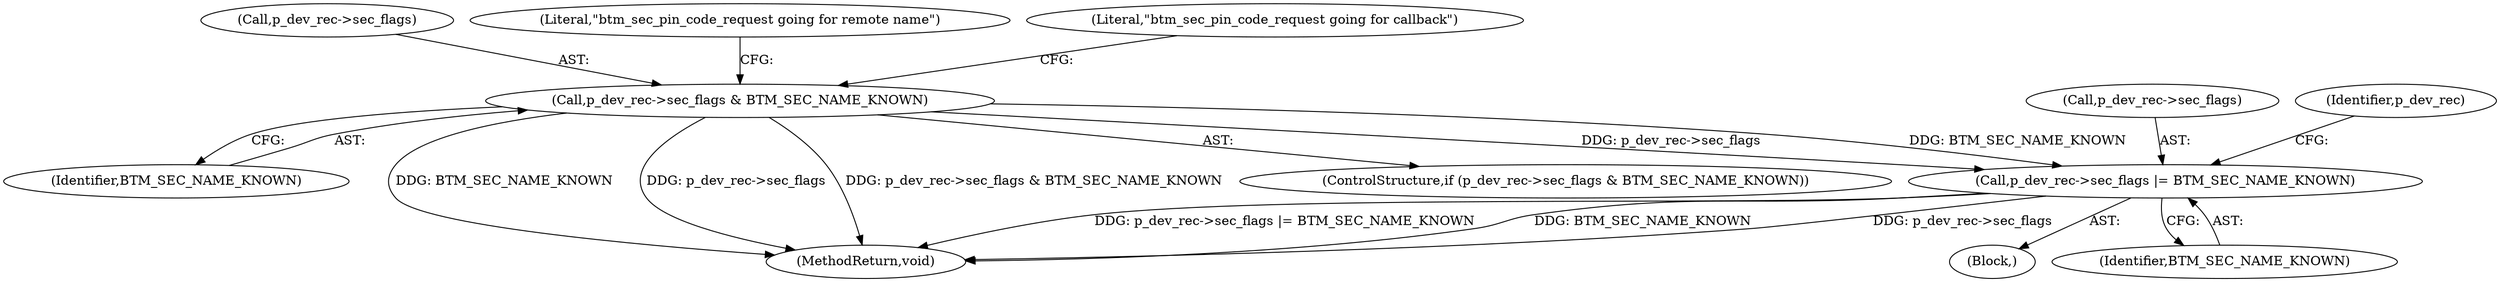 digraph "0_Android_c677ee92595335233eb0e7b59809a1a94e7a678a_0@pointer" {
"1000511" [label="(Call,p_dev_rec->sec_flags |= BTM_SEC_NAME_KNOWN)"];
"1000470" [label="(Call,p_dev_rec->sec_flags & BTM_SEC_NAME_KNOWN)"];
"1000510" [label="(Block,)"];
"1000512" [label="(Call,p_dev_rec->sec_flags)"];
"1000515" [label="(Identifier,BTM_SEC_NAME_KNOWN)"];
"1000471" [label="(Call,p_dev_rec->sec_flags)"];
"1000511" [label="(Call,p_dev_rec->sec_flags |= BTM_SEC_NAME_KNOWN)"];
"1000474" [label="(Identifier,BTM_SEC_NAME_KNOWN)"];
"1000552" [label="(MethodReturn,void)"];
"1000469" [label="(ControlStructure,if (p_dev_rec->sec_flags & BTM_SEC_NAME_KNOWN))"];
"1000470" [label="(Call,p_dev_rec->sec_flags & BTM_SEC_NAME_KNOWN)"];
"1000519" [label="(Identifier,p_dev_rec)"];
"1000500" [label="(Literal,\"btm_sec_pin_code_request going for remote name\")"];
"1000477" [label="(Literal,\"btm_sec_pin_code_request going for callback\")"];
"1000511" -> "1000510"  [label="AST: "];
"1000511" -> "1000515"  [label="CFG: "];
"1000512" -> "1000511"  [label="AST: "];
"1000515" -> "1000511"  [label="AST: "];
"1000519" -> "1000511"  [label="CFG: "];
"1000511" -> "1000552"  [label="DDG: p_dev_rec->sec_flags |= BTM_SEC_NAME_KNOWN"];
"1000511" -> "1000552"  [label="DDG: BTM_SEC_NAME_KNOWN"];
"1000511" -> "1000552"  [label="DDG: p_dev_rec->sec_flags"];
"1000470" -> "1000511"  [label="DDG: p_dev_rec->sec_flags"];
"1000470" -> "1000511"  [label="DDG: BTM_SEC_NAME_KNOWN"];
"1000470" -> "1000469"  [label="AST: "];
"1000470" -> "1000474"  [label="CFG: "];
"1000471" -> "1000470"  [label="AST: "];
"1000474" -> "1000470"  [label="AST: "];
"1000477" -> "1000470"  [label="CFG: "];
"1000500" -> "1000470"  [label="CFG: "];
"1000470" -> "1000552"  [label="DDG: BTM_SEC_NAME_KNOWN"];
"1000470" -> "1000552"  [label="DDG: p_dev_rec->sec_flags"];
"1000470" -> "1000552"  [label="DDG: p_dev_rec->sec_flags & BTM_SEC_NAME_KNOWN"];
}
